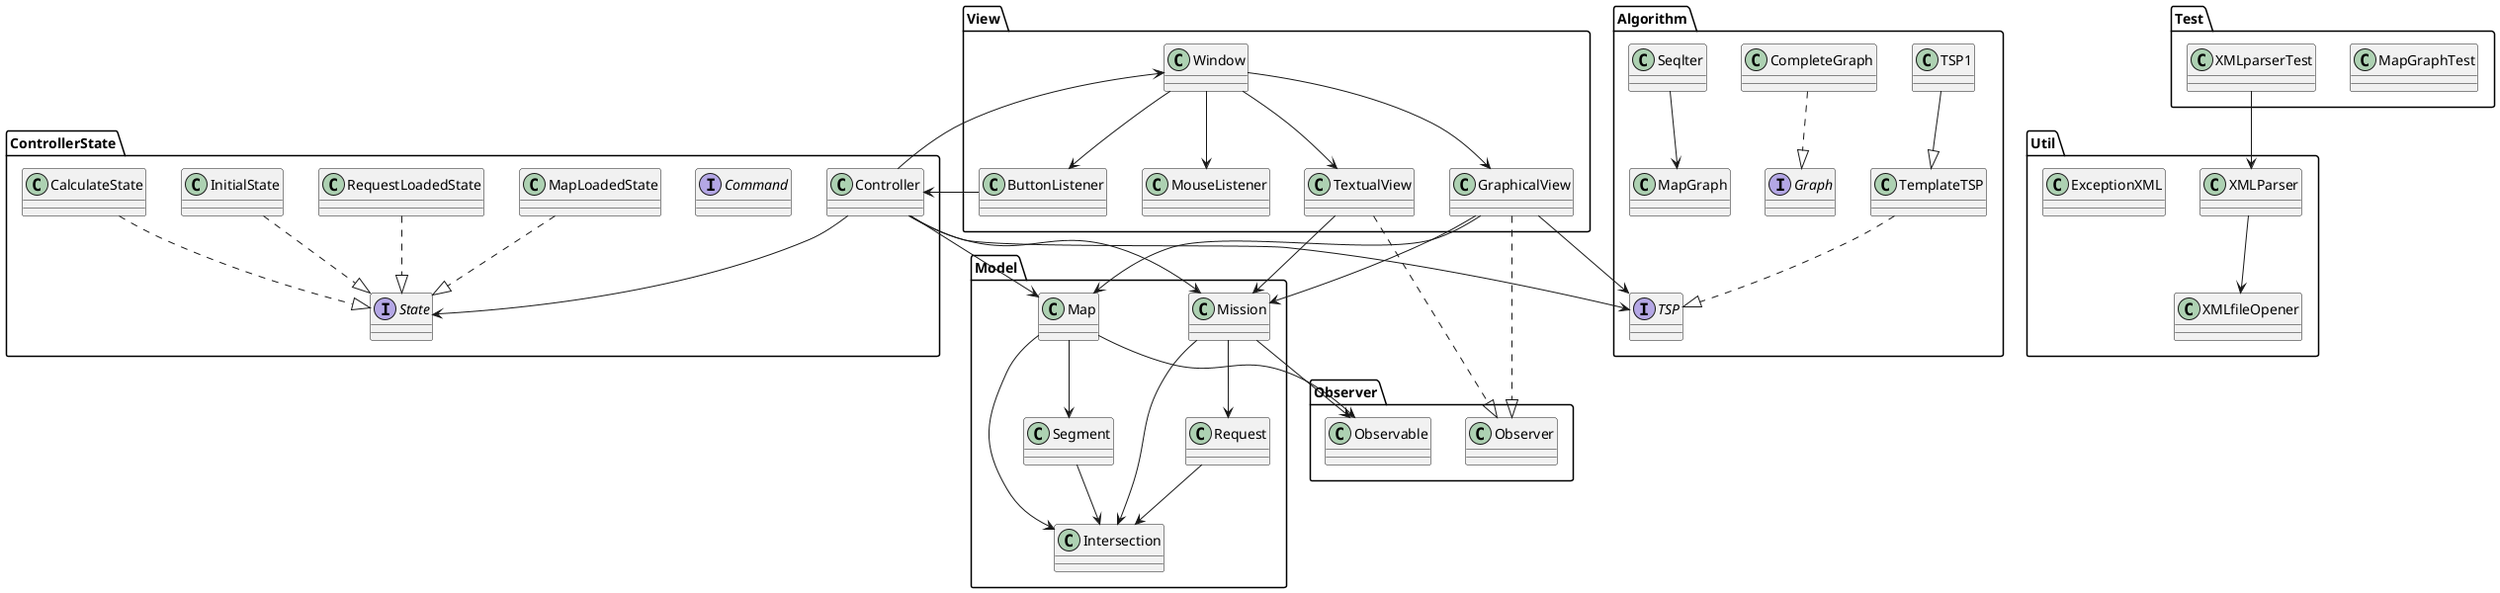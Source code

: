 @startuml

'abstract class AbstractList
'abstract AbstractCollection
'interface List
'interface Collection
'
'List <|-- AbstractList
'Collection <|-- AbstractCollection
'
'Collection <|- List
'AbstractCollection <|- AbstractList
'AbstractList <|-- ArrayList
'
'class ArrayList {
'Object[] elementData
'size()
'}
'
'enum TimeUnit {
'DAYS
'HOURS
'MINUTES
'}



Package ControllerState{
    class Controller

    interface Command
    class InitialState
    class CalculateState
    class MapLoadedState
    class RequestLoadedState

    interface State
    Controller --> State
    InitialState ..|> State
    CalculateState ..|> State
    MapLoadedState ..|> State
    RequestLoadedState ..|> State
}
Package Util{
    class XMLParser
    class XMLfileOpener
    class ExceptionXML

    XMLParser --> XMLfileOpener

}
Package Algorithm{
    interface TSP
    class TSP1
    class TemplateTSP
    interface Graph
    class CompleteGraph
    class MapGraph
    class Seqlter

    Controller --> TSP
    TSP1 --|> TemplateTSP
    TemplateTSP ..|> TSP
    CompleteGraph..|> Graph
    Seqlter --> MapGraph

}
Package Model{
    class Intersection
    class Map
    class Mission
    class Request
    class Segment

    Map --> Intersection
    Map --> Segment
    Controller --> Map

    Controller --> Mission
    Mission --> Intersection
    Mission --> Request

    Request --> Intersection
    Segment --> Intersection

}
Package Test{
    class MapGraphTest
    class XMLparserTest

    XMLparserTest --> XMLParser
}
Package View{
    class Window
    class TextualView
    class GraphicalView
    class ButtonListener
    class MouseListener

    Controller --> Window
    Window --> TextualView
    Window --> GraphicalView
    Window --> ButtonListener
    Window --> MouseListener

    TextualView --> Mission

    GraphicalView --> Map
    GraphicalView --> Mission
    GraphicalView --> TSP

    'MouseListener --> Controller
    ButtonListener --> Controller

}
Package Observer{
    class Observer
    class Observable

    TextualView ..|> Observer
    GraphicalView ..|> Observer

    Map --> Observable
    Mission --> Observable
}



'View <--> ControllerState
'ControllerState --> Model
'View -> Model
'Algorithm <- ControllerState
'ControllerState -> Util
'
'Util --> Test
'Algorithm --> Test
'View -> Observer

@enduml